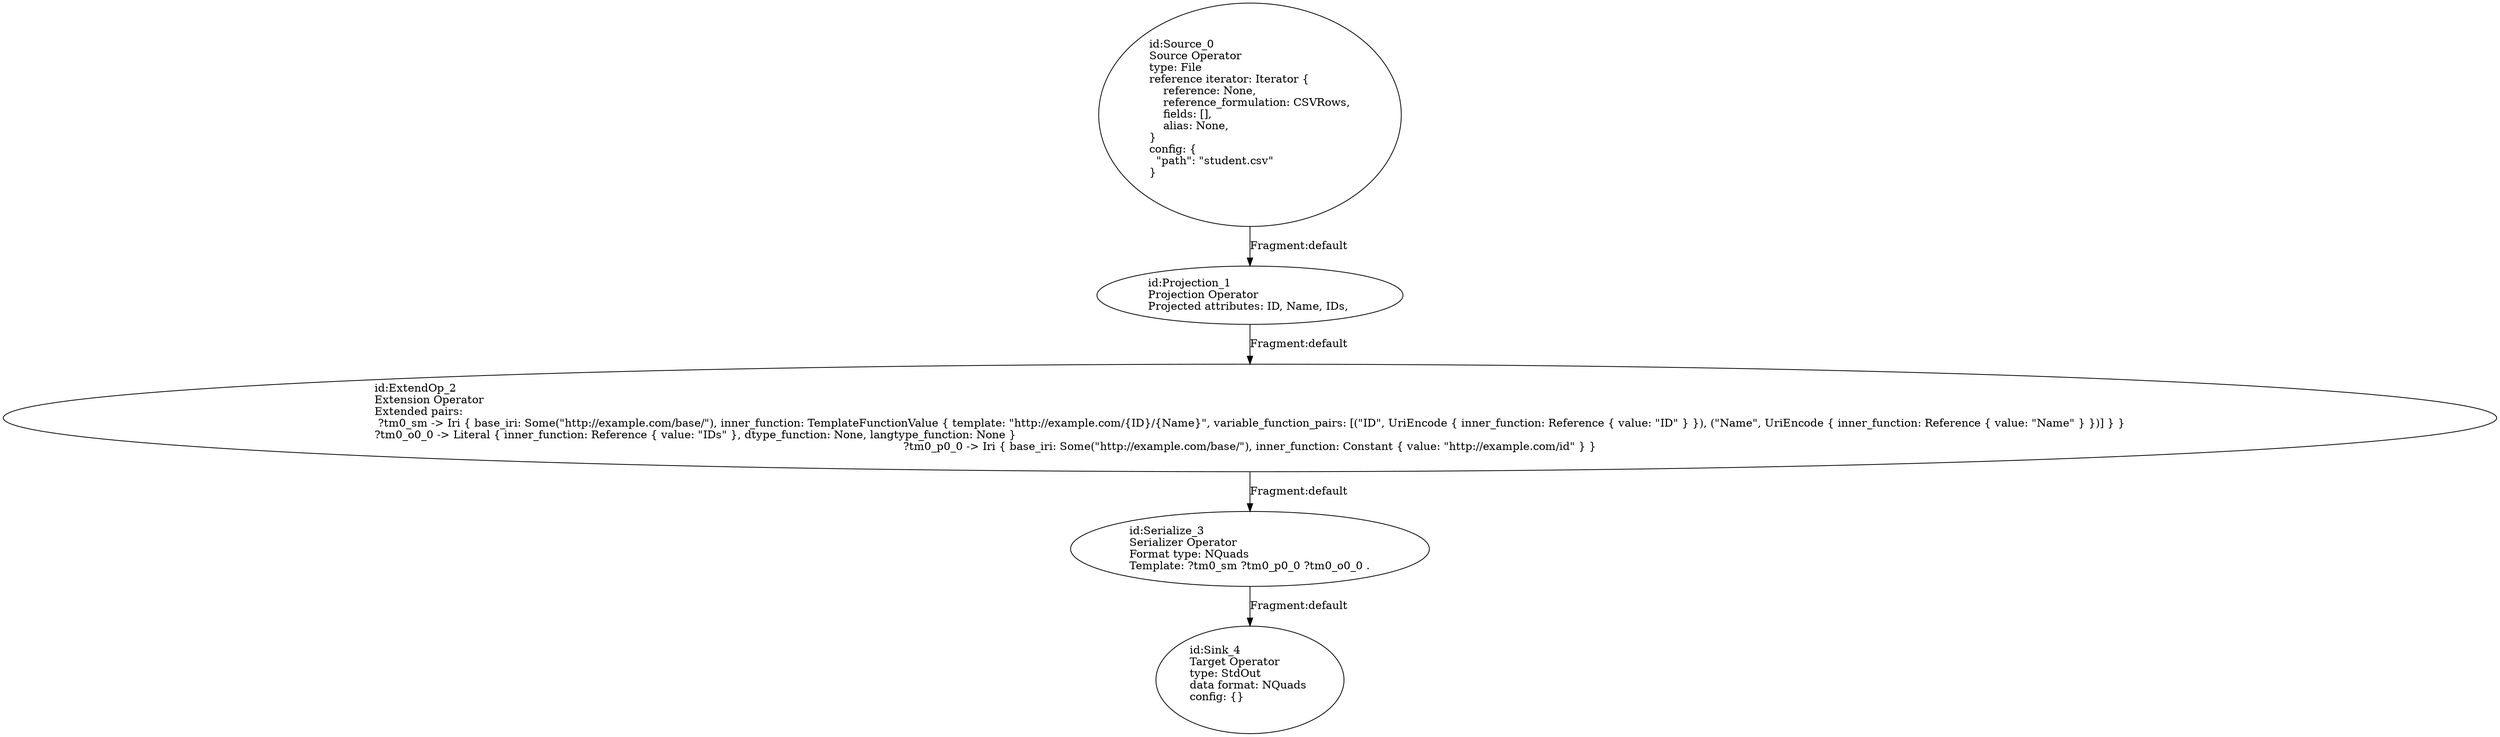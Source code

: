 digraph {
    0 [ label = "id:Source_0 \lSource Operator\ltype: File \lreference iterator: Iterator {\l    reference: None,\l    reference_formulation: CSVRows,\l    fields: [],\l    alias: None,\l} \lconfig: {\l  \"path\": \"student.csv\"\l}\l             " ]
    1 [ label = "id:Projection_1 \lProjection Operator\lProjected attributes: ID, Name, IDs, " ]
    2 [ label = "id:ExtendOp_2 \lExtension Operator\lExtended pairs: \l ?tm0_sm -> Iri { base_iri: Some(\"http://example.com/base/\"), inner_function: TemplateFunctionValue { template: \"http://example.com/{ID}/{Name}\", variable_function_pairs: [(\"ID\", UriEncode { inner_function: Reference { value: \"ID\" } }), (\"Name\", UriEncode { inner_function: Reference { value: \"Name\" } })] } }\l?tm0_o0_0 -> Literal { inner_function: Reference { value: \"IDs\" }, dtype_function: None, langtype_function: None }\l?tm0_p0_0 -> Iri { base_iri: Some(\"http://example.com/base/\"), inner_function: Constant { value: \"http://example.com/id\" } }" ]
    3 [ label = "id:Serialize_3 \lSerializer Operator\lFormat type: NQuads\lTemplate: ?tm0_sm ?tm0_p0_0 ?tm0_o0_0 ." ]
    4 [ label = "id:Sink_4 \lTarget Operator\ltype: StdOut \ldata format: NQuads \lconfig: {}\l             " ]
    0 -> 1 [ label = "Fragment:default" ]
    1 -> 2 [ label = "Fragment:default" ]
    2 -> 3 [ label = "Fragment:default" ]
    3 -> 4 [ label = "Fragment:default" ]
}
